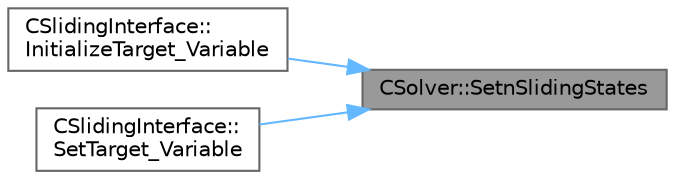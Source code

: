 digraph "CSolver::SetnSlidingStates"
{
 // LATEX_PDF_SIZE
  bgcolor="transparent";
  edge [fontname=Helvetica,fontsize=10,labelfontname=Helvetica,labelfontsize=10];
  node [fontname=Helvetica,fontsize=10,shape=box,height=0.2,width=0.4];
  rankdir="RL";
  Node1 [id="Node000001",label="CSolver::SetnSlidingStates",height=0.2,width=0.4,color="gray40", fillcolor="grey60", style="filled", fontcolor="black",tooltip="Set the number of outer states for fluid interface nodes."];
  Node1 -> Node2 [id="edge1_Node000001_Node000002",dir="back",color="steelblue1",style="solid",tooltip=" "];
  Node2 [id="Node000002",label="CSlidingInterface::\lInitializeTarget_Variable",height=0.2,width=0.4,color="grey40", fillcolor="white", style="filled",URL="$classCSlidingInterface.html#a138372183195f68747b652191b12f0b5",tooltip="A virtual member, initializes the target variable for sliding mesh."];
  Node1 -> Node3 [id="edge2_Node000001_Node000003",dir="back",color="steelblue1",style="solid",tooltip=" "];
  Node3 [id="Node000003",label="CSlidingInterface::\lSetTarget_Variable",height=0.2,width=0.4,color="grey40", fillcolor="white", style="filled",URL="$classCSlidingInterface.html#a6a697a12145624ddef41858628e59dfb",tooltip="Set the variable that has been received from the target mesh into the target mesh."];
}
